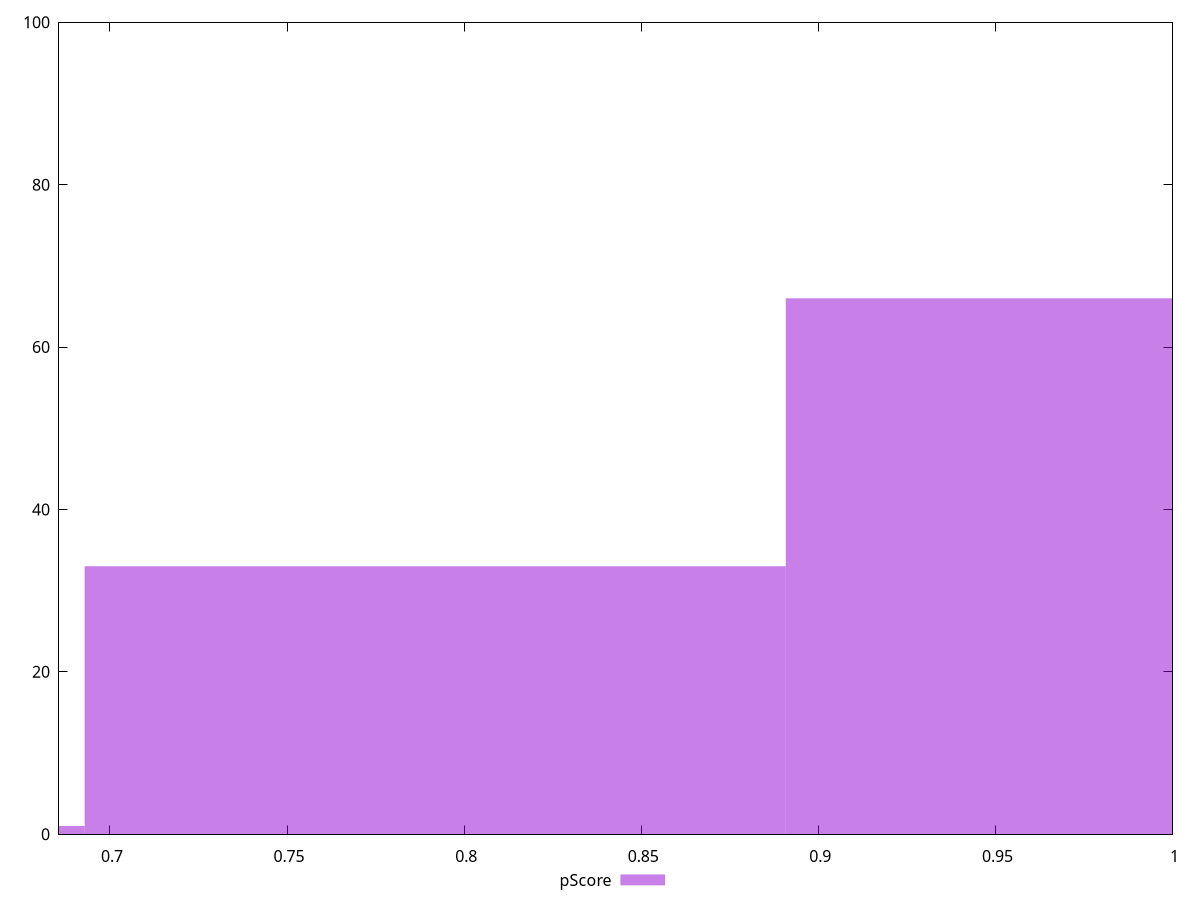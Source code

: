 reset

$pScore <<EOF
0.7918310092120147 33
0.593873256909011 1
0.9897887615150183 66
EOF

set key outside below
set boxwidth 0.19795775230300366
set xrange [0.6856122222222222:1]
set yrange [0:100]
set trange [0:100]
set style fill transparent solid 0.5 noborder
set terminal svg size 640, 490 enhanced background rgb 'white'
set output "report_00017_2021-02-10T15-08-03.406Z/uses-rel-preconnect/samples/pages+cached+noadtech+nomedia/pScore/histogram.svg"

plot $pScore title "pScore" with boxes

reset
